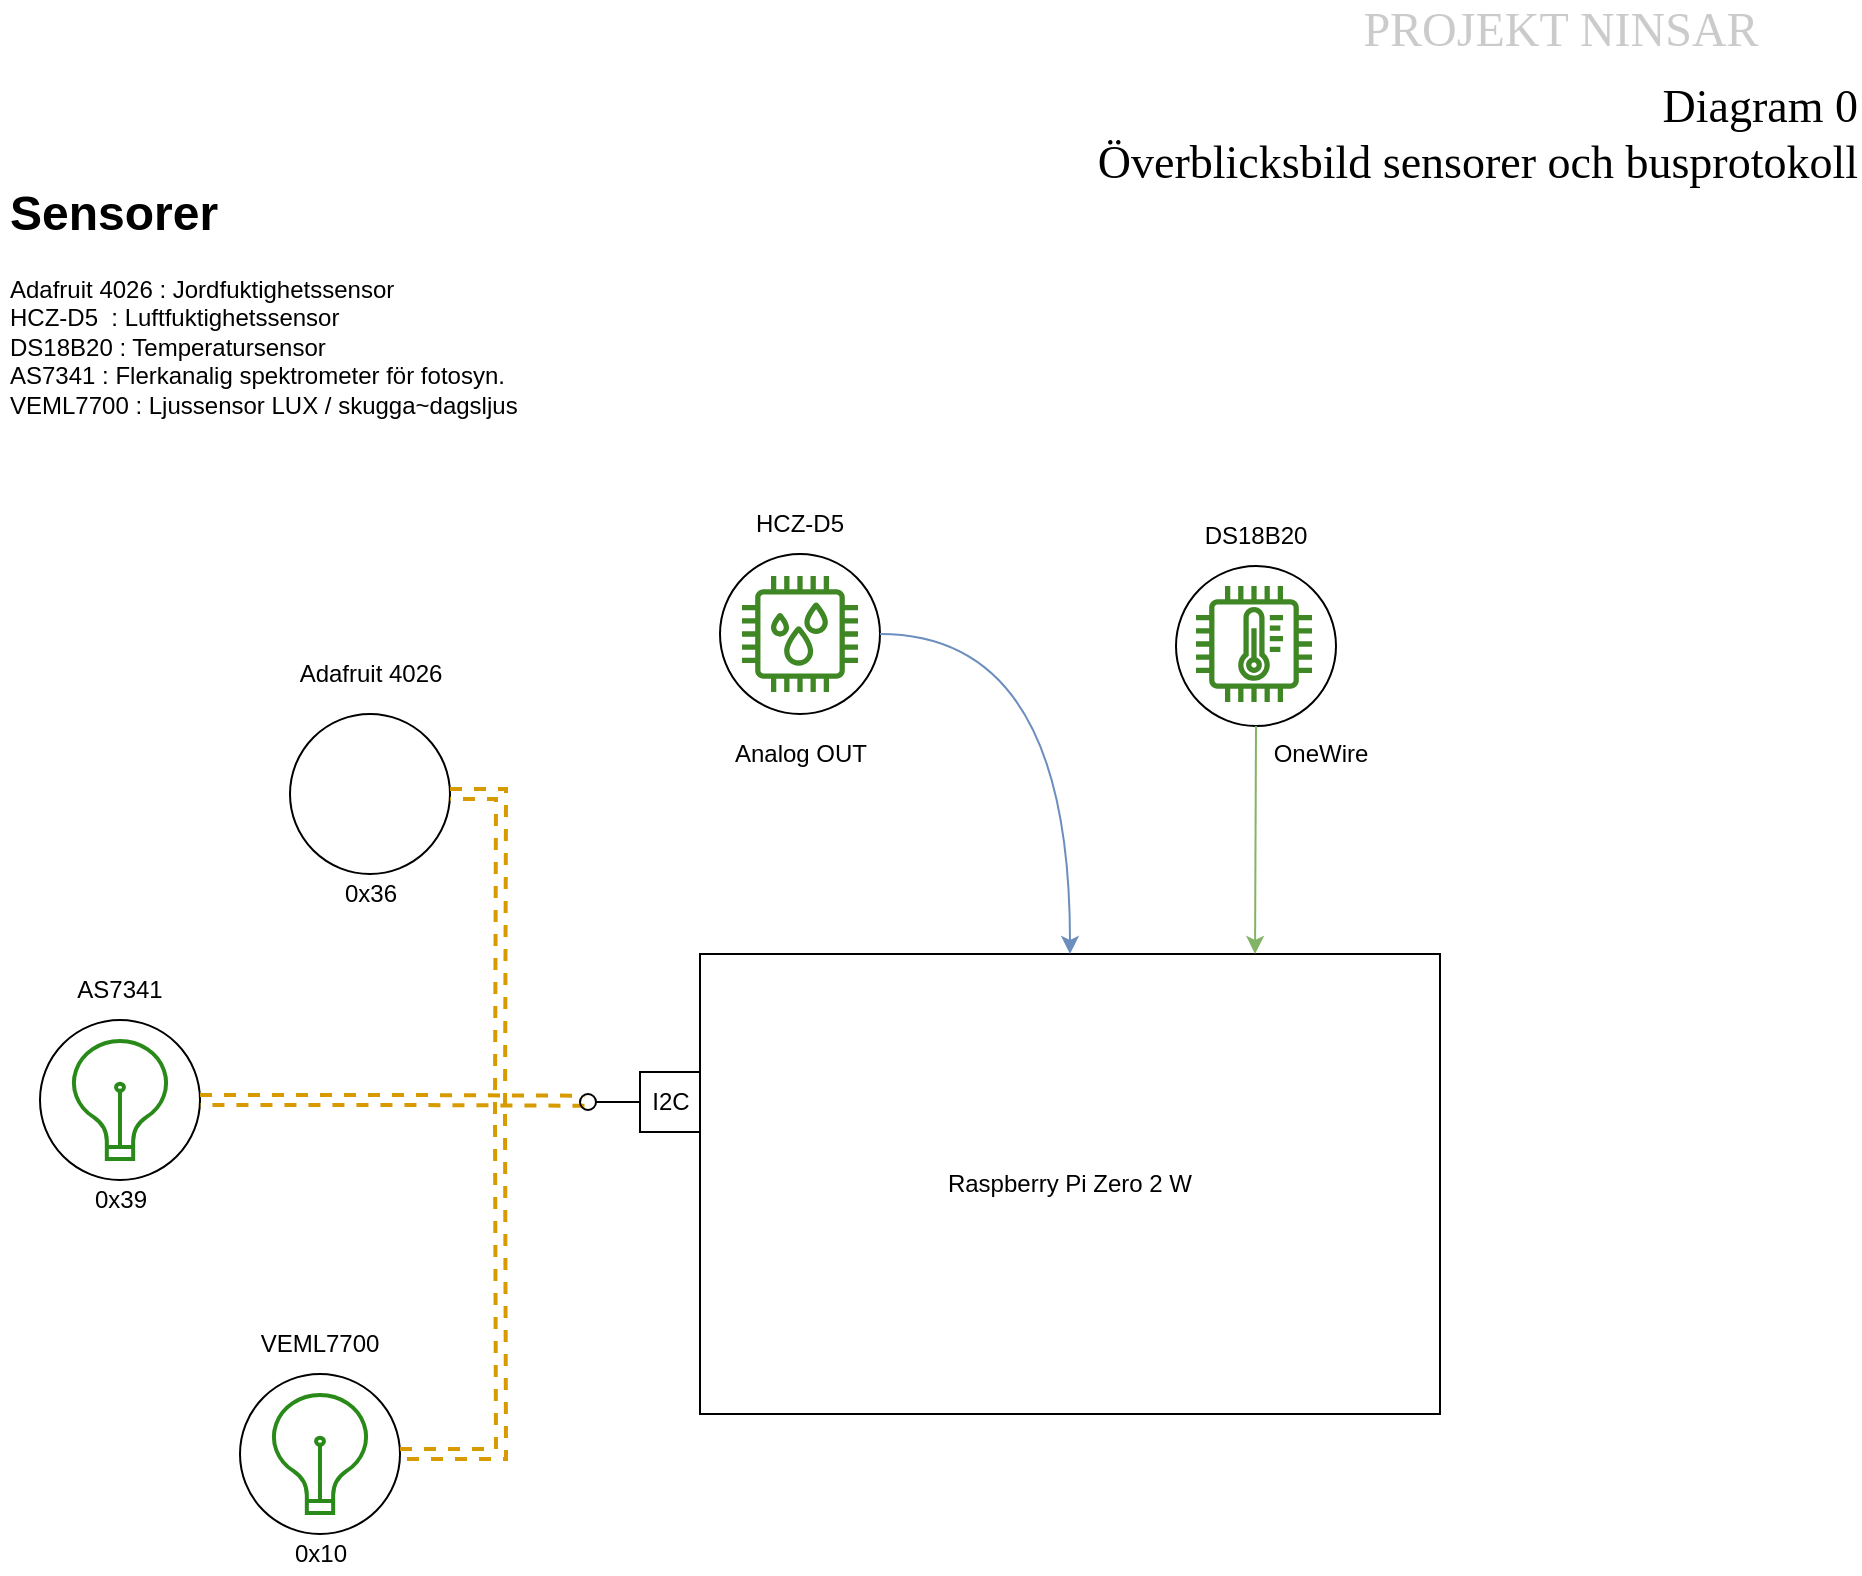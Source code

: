 <mxfile version="16.5.6" type="device"><diagram id="gEe9tQm8KMH7TBwudZ3w" name="Page-1"><mxGraphModel dx="1318" dy="1121" grid="1" gridSize="10" guides="1" tooltips="1" connect="1" arrows="1" fold="1" page="1" pageScale="1" pageWidth="1100" pageHeight="850" math="0" shadow="0"><root><mxCell id="0"/><mxCell id="1" parent="0"/><mxCell id="FkRZ4nTErLVcASbdc4rM-18" value="" style="group" vertex="1" connectable="0" parent="1"><mxGeometry x="748" y="266" width="80" height="110" as="geometry"/></mxCell><mxCell id="FkRZ4nTErLVcASbdc4rM-8" value="" style="group" vertex="1" connectable="0" parent="FkRZ4nTErLVcASbdc4rM-18"><mxGeometry y="30" width="80" height="80" as="geometry"/></mxCell><mxCell id="FkRZ4nTErLVcASbdc4rM-7" value="" style="ellipse;whiteSpace=wrap;html=1;aspect=fixed;" vertex="1" parent="FkRZ4nTErLVcASbdc4rM-8"><mxGeometry width="80" height="80" as="geometry"/></mxCell><mxCell id="FkRZ4nTErLVcASbdc4rM-2" value="" style="sketch=0;outlineConnect=0;fontColor=#232F3E;gradientColor=none;fillColor=#3F8624;strokeColor=none;dashed=0;verticalLabelPosition=bottom;verticalAlign=top;align=center;html=1;fontSize=12;fontStyle=0;aspect=fixed;pointerEvents=1;shape=mxgraph.aws4.iot_thing_temperature_sensor;" vertex="1" parent="FkRZ4nTErLVcASbdc4rM-8"><mxGeometry x="10" y="10" width="58" height="58" as="geometry"/></mxCell><mxCell id="FkRZ4nTErLVcASbdc4rM-17" value="DS18B20" style="text;html=1;strokeColor=none;fillColor=none;align=center;verticalAlign=middle;whiteSpace=wrap;rounded=0;" vertex="1" parent="FkRZ4nTErLVcASbdc4rM-18"><mxGeometry x="10" width="60" height="30" as="geometry"/></mxCell><mxCell id="FkRZ4nTErLVcASbdc4rM-20" value="" style="group" vertex="1" connectable="0" parent="1"><mxGeometry x="520" y="260" width="80" height="110" as="geometry"/></mxCell><mxCell id="FkRZ4nTErLVcASbdc4rM-9" value="" style="group" vertex="1" connectable="0" parent="FkRZ4nTErLVcASbdc4rM-20"><mxGeometry y="30" width="80" height="80" as="geometry"/></mxCell><mxCell id="FkRZ4nTErLVcASbdc4rM-6" value="" style="ellipse;whiteSpace=wrap;html=1;aspect=fixed;" vertex="1" parent="FkRZ4nTErLVcASbdc4rM-9"><mxGeometry width="80" height="80" as="geometry"/></mxCell><mxCell id="FkRZ4nTErLVcASbdc4rM-1" value="" style="sketch=0;outlineConnect=0;fontColor=#232F3E;gradientColor=none;fillColor=#3F8624;strokeColor=none;dashed=0;verticalLabelPosition=bottom;verticalAlign=top;align=center;html=1;fontSize=12;fontStyle=0;aspect=fixed;pointerEvents=1;shape=mxgraph.aws4.iot_thing_humidity_sensor;" vertex="1" parent="FkRZ4nTErLVcASbdc4rM-9"><mxGeometry x="11" y="11" width="58" height="58" as="geometry"/></mxCell><mxCell id="FkRZ4nTErLVcASbdc4rM-19" value="HCZ-D5" style="text;html=1;strokeColor=none;fillColor=none;align=center;verticalAlign=middle;whiteSpace=wrap;rounded=0;" vertex="1" parent="FkRZ4nTErLVcASbdc4rM-20"><mxGeometry x="10" width="60" height="30" as="geometry"/></mxCell><mxCell id="FkRZ4nTErLVcASbdc4rM-22" value="" style="group" vertex="1" connectable="0" parent="1"><mxGeometry x="180" y="493" width="80" height="110" as="geometry"/></mxCell><mxCell id="FkRZ4nTErLVcASbdc4rM-10" value="" style="group" vertex="1" connectable="0" parent="FkRZ4nTErLVcASbdc4rM-22"><mxGeometry y="30" width="80" height="80" as="geometry"/></mxCell><mxCell id="FkRZ4nTErLVcASbdc4rM-11" value="" style="ellipse;whiteSpace=wrap;html=1;aspect=fixed;" vertex="1" parent="FkRZ4nTErLVcASbdc4rM-10"><mxGeometry width="80" height="80" as="geometry"/></mxCell><mxCell id="FkRZ4nTErLVcASbdc4rM-15" value="" style="html=1;verticalLabelPosition=bottom;align=center;labelBackgroundColor=#ffffff;verticalAlign=top;strokeWidth=2;strokeColor=#298A1A;shadow=0;dashed=0;shape=mxgraph.ios7.icons.lightbulb;container=1;" vertex="1" parent="FkRZ4nTErLVcASbdc4rM-10"><mxGeometry x="15" y="10.5" width="50" height="59" as="geometry"/></mxCell><mxCell id="FkRZ4nTErLVcASbdc4rM-21" value="AS7341" style="text;html=1;strokeColor=none;fillColor=none;align=center;verticalAlign=middle;whiteSpace=wrap;rounded=0;" vertex="1" parent="FkRZ4nTErLVcASbdc4rM-22"><mxGeometry x="10" width="60" height="30" as="geometry"/></mxCell><mxCell id="FkRZ4nTErLVcASbdc4rM-26" value="" style="group" vertex="1" connectable="0" parent="1"><mxGeometry x="300" y="340" width="90" height="110" as="geometry"/></mxCell><mxCell id="FkRZ4nTErLVcASbdc4rM-44" value="" style="group" vertex="1" connectable="0" parent="FkRZ4nTErLVcASbdc4rM-26"><mxGeometry width="90" height="110" as="geometry"/></mxCell><mxCell id="FkRZ4nTErLVcASbdc4rM-24" value="" style="ellipse;whiteSpace=wrap;html=1;aspect=fixed;strokeColor=#000000;" vertex="1" parent="FkRZ4nTErLVcASbdc4rM-44"><mxGeometry x="5" y="30" width="80" height="80" as="geometry"/></mxCell><mxCell id="FkRZ4nTErLVcASbdc4rM-25" value="Adafruit 4026" style="text;html=1;align=center;verticalAlign=middle;resizable=0;points=[];autosize=1;strokeColor=none;fillColor=none;" vertex="1" parent="FkRZ4nTErLVcASbdc4rM-44"><mxGeometry width="90" height="20" as="geometry"/></mxCell><mxCell id="FkRZ4nTErLVcASbdc4rM-43" value="" style="shape=image;html=1;verticalAlign=top;verticalLabelPosition=bottom;labelBackgroundColor=#ffffff;imageAspect=0;aspect=fixed;image=https://cdn4.iconfinder.com/data/icons/essential-part-3/32/259-Water-128.png;strokeColor=#000000;imageBorder=none;" vertex="1" parent="FkRZ4nTErLVcASbdc4rM-44"><mxGeometry x="25" y="50" width="40" height="40" as="geometry"/></mxCell><mxCell id="FkRZ4nTErLVcASbdc4rM-27" value="&lt;h1&gt;Sensorer&lt;/h1&gt;&lt;div&gt;Adafruit 4026 : Jordfuktighetssensor&lt;/div&gt;&lt;div&gt;HCZ-D5&amp;nbsp; : Luftfuktighetssensor&lt;/div&gt;&lt;div&gt;DS18B20 : Temperatursensor&lt;/div&gt;&lt;div&gt;AS7341 : Flerkanalig spektrometer för fotosyn.&lt;/div&gt;&lt;div&gt;VEML7700 : Ljussensor LUX / skugga~dagsljus&lt;/div&gt;" style="text;html=1;strokeColor=none;fillColor=none;spacing=5;spacingTop=-20;whiteSpace=wrap;overflow=hidden;rounded=0;" vertex="1" parent="1"><mxGeometry x="160" y="100" width="280" height="140" as="geometry"/></mxCell><mxCell id="FkRZ4nTErLVcASbdc4rM-28" value="" style="group" vertex="1" connectable="0" parent="1"><mxGeometry x="280" y="670" width="80" height="110" as="geometry"/></mxCell><mxCell id="FkRZ4nTErLVcASbdc4rM-29" value="" style="group" vertex="1" connectable="0" parent="FkRZ4nTErLVcASbdc4rM-28"><mxGeometry y="30" width="80" height="80" as="geometry"/></mxCell><mxCell id="FkRZ4nTErLVcASbdc4rM-30" value="" style="ellipse;whiteSpace=wrap;html=1;aspect=fixed;" vertex="1" parent="FkRZ4nTErLVcASbdc4rM-29"><mxGeometry width="80" height="80" as="geometry"/></mxCell><mxCell id="FkRZ4nTErLVcASbdc4rM-31" value="" style="html=1;verticalLabelPosition=bottom;align=center;labelBackgroundColor=#ffffff;verticalAlign=top;strokeWidth=2;strokeColor=#298A1A;shadow=0;dashed=0;shape=mxgraph.ios7.icons.lightbulb;container=1;" vertex="1" parent="FkRZ4nTErLVcASbdc4rM-29"><mxGeometry x="15" y="10.5" width="50" height="59" as="geometry"/></mxCell><mxCell id="FkRZ4nTErLVcASbdc4rM-32" value="VEML7700" style="text;html=1;strokeColor=none;fillColor=none;align=center;verticalAlign=middle;whiteSpace=wrap;rounded=0;" vertex="1" parent="FkRZ4nTErLVcASbdc4rM-28"><mxGeometry x="10" width="60" height="30" as="geometry"/></mxCell><mxCell id="FkRZ4nTErLVcASbdc4rM-33" value="" style="group" vertex="1" connectable="0" parent="1"><mxGeometry x="510" y="490" width="370" height="230" as="geometry"/></mxCell><mxCell id="FkRZ4nTErLVcASbdc4rM-5" value="Raspberry Pi Zero 2 W" style="rounded=0;whiteSpace=wrap;html=1;" vertex="1" parent="FkRZ4nTErLVcASbdc4rM-33"><mxGeometry width="370" height="230" as="geometry"/></mxCell><mxCell id="FkRZ4nTErLVcASbdc4rM-4" value="" style="shape=image;html=1;verticalAlign=top;verticalLabelPosition=bottom;labelBackgroundColor=#ffffff;imageAspect=0;aspect=fixed;image=https://cdn1.iconfinder.com/data/icons/fruit-136/64/Fruit_iconfree_Filled_Outline_raspberry-healthy-organic-food-fruit_icon-128.png" vertex="1" parent="FkRZ4nTErLVcASbdc4rM-33"><mxGeometry x="270" y="81" width="68" height="68" as="geometry"/></mxCell><mxCell id="FkRZ4nTErLVcASbdc4rM-34" style="edgeStyle=elbowEdgeStyle;rounded=0;orthogonalLoop=1;jettySize=auto;html=1;exitX=1;exitY=0.5;exitDx=0;exitDy=0;shape=link;dashed=1;strokeWidth=2;entryX=0.721;entryY=0.42;entryDx=0;entryDy=0;entryPerimeter=0;fillColor=#ffe6cc;strokeColor=#d79b00;" edge="1" parent="1" source="FkRZ4nTErLVcASbdc4rM-11" target="FkRZ4nTErLVcASbdc4rM-40"><mxGeometry relative="1" as="geometry"><mxPoint x="440" y="570" as="targetPoint"/><Array as="points"><mxPoint x="361" y="563"/></Array></mxGeometry></mxCell><mxCell id="FkRZ4nTErLVcASbdc4rM-37" style="edgeStyle=orthogonalEdgeStyle;rounded=0;orthogonalLoop=1;jettySize=auto;html=1;shape=link;dashed=1;strokeWidth=2;fillColor=#ffe6cc;strokeColor=#d79b00;" edge="1" parent="1" source="FkRZ4nTErLVcASbdc4rM-24"><mxGeometry relative="1" as="geometry"><mxPoint x="410" y="570" as="targetPoint"/></mxGeometry></mxCell><mxCell id="FkRZ4nTErLVcASbdc4rM-38" value="" style="html=1;rounded=0;strokeColor=#000000;" vertex="1" parent="1"><mxGeometry x="480" y="549" width="30" height="30" as="geometry"/></mxCell><mxCell id="FkRZ4nTErLVcASbdc4rM-39" value="" style="endArrow=none;html=1;rounded=0;align=center;verticalAlign=top;endFill=0;labelBackgroundColor=none;endSize=2;" edge="1" source="FkRZ4nTErLVcASbdc4rM-38" target="FkRZ4nTErLVcASbdc4rM-40" parent="1"><mxGeometry relative="1" as="geometry"/></mxCell><mxCell id="FkRZ4nTErLVcASbdc4rM-40" value="" style="ellipse;html=1;fontSize=11;align=center;fillColor=none;points=[];aspect=fixed;resizable=0;verticalAlign=bottom;labelPosition=center;verticalLabelPosition=top;flipH=1;strokeColor=#000000;" vertex="1" parent="1"><mxGeometry x="450" y="560" width="8" height="8" as="geometry"/></mxCell><mxCell id="FkRZ4nTErLVcASbdc4rM-41" value="I2C" style="text;html=1;align=center;verticalAlign=middle;resizable=0;points=[];autosize=1;strokeColor=none;fillColor=none;" vertex="1" parent="1"><mxGeometry x="480" y="554" width="30" height="20" as="geometry"/></mxCell><mxCell id="FkRZ4nTErLVcASbdc4rM-45" style="edgeStyle=orthogonalEdgeStyle;rounded=0;orthogonalLoop=1;jettySize=auto;html=1;exitX=1;exitY=0.5;exitDx=0;exitDy=0;dashed=1;strokeWidth=2;shape=link;fillColor=#ffe6cc;strokeColor=#d79b00;" edge="1" parent="1" source="FkRZ4nTErLVcASbdc4rM-30"><mxGeometry relative="1" as="geometry"><mxPoint x="410" y="570" as="targetPoint"/></mxGeometry></mxCell><mxCell id="FkRZ4nTErLVcASbdc4rM-48" value="0x36" style="text;html=1;align=center;verticalAlign=middle;resizable=0;points=[];autosize=1;strokeColor=none;fillColor=none;" vertex="1" parent="1"><mxGeometry x="325" y="450" width="40" height="20" as="geometry"/></mxCell><mxCell id="FkRZ4nTErLVcASbdc4rM-49" value="0x39" style="text;html=1;align=center;verticalAlign=middle;resizable=0;points=[];autosize=1;strokeColor=none;fillColor=none;" vertex="1" parent="1"><mxGeometry x="200" y="603" width="40" height="20" as="geometry"/></mxCell><mxCell id="FkRZ4nTErLVcASbdc4rM-50" value="0x10" style="text;html=1;align=center;verticalAlign=middle;resizable=0;points=[];autosize=1;strokeColor=none;fillColor=none;" vertex="1" parent="1"><mxGeometry x="300" y="780" width="40" height="20" as="geometry"/></mxCell><mxCell id="FkRZ4nTErLVcASbdc4rM-51" value="Analog OUT" style="text;html=1;align=center;verticalAlign=middle;resizable=0;points=[];autosize=1;strokeColor=none;fillColor=none;" vertex="1" parent="1"><mxGeometry x="520" y="380" width="80" height="20" as="geometry"/></mxCell><mxCell id="FkRZ4nTErLVcASbdc4rM-52" value="OneWire" style="text;html=1;align=center;verticalAlign=middle;resizable=0;points=[];autosize=1;strokeColor=none;fillColor=none;" vertex="1" parent="1"><mxGeometry x="790" y="380" width="60" height="20" as="geometry"/></mxCell><mxCell id="FkRZ4nTErLVcASbdc4rM-53" style="rounded=1;orthogonalLoop=1;jettySize=auto;html=1;exitX=0.5;exitY=1;exitDx=0;exitDy=0;entryX=0.75;entryY=0;entryDx=0;entryDy=0;strokeWidth=1;edgeStyle=orthogonalEdgeStyle;elbow=vertical;curved=1;fillColor=#d5e8d4;strokeColor=#82b366;" edge="1" parent="1" source="FkRZ4nTErLVcASbdc4rM-7" target="FkRZ4nTErLVcASbdc4rM-5"><mxGeometry relative="1" as="geometry"/></mxCell><mxCell id="FkRZ4nTErLVcASbdc4rM-54" style="edgeStyle=orthogonalEdgeStyle;curved=1;rounded=1;orthogonalLoop=1;jettySize=auto;html=1;exitX=1;exitY=0.5;exitDx=0;exitDy=0;entryX=0.5;entryY=0;entryDx=0;entryDy=0;strokeWidth=1;elbow=vertical;fillColor=#dae8fc;strokeColor=#6c8ebf;" edge="1" parent="1" source="FkRZ4nTErLVcASbdc4rM-6" target="FkRZ4nTErLVcASbdc4rM-5"><mxGeometry relative="1" as="geometry"/></mxCell><mxCell id="FkRZ4nTErLVcASbdc4rM-55" value="&lt;div&gt;&lt;span style=&quot;font-size: 23px&quot;&gt;&lt;font face=&quot;Source Sans Pro&quot; data-font-src=&quot;https://fonts.googleapis.com/css?family=Source+Sans+Pro&quot;&gt;Diagram 0&lt;/font&gt;&lt;/span&gt;&lt;/div&gt;&lt;font style=&quot;font-size: 23px&quot; face=&quot;Source Sans Pro&quot; data-font-src=&quot;https://fonts.googleapis.com/css?family=Source+Sans+Pro&quot;&gt;&lt;div&gt;&lt;span&gt;Överblicksbild sensorer och busprotokoll&lt;/span&gt;&lt;/div&gt;&lt;/font&gt;" style="text;html=1;align=right;verticalAlign=middle;resizable=0;points=[];autosize=1;strokeColor=none;fillColor=none;strokeWidth=1;" vertex="1" parent="1"><mxGeometry x="680" y="60" width="410" height="40" as="geometry"/></mxCell><mxCell id="FkRZ4nTErLVcASbdc4rM-56" value="PROJEKT NINSAR" style="text;align=center;verticalAlign=middle;resizable=0;points=[];autosize=1;strokeColor=none;fillColor=none;opacity=40;html=1;fontFamily=Rubik Mono One;fontSource=https%3A%2F%2Ffonts.googleapis.com%2Fcss%3Ffamily%3DRubik%2BMono%2BOne;fontSize=24;labelBorderColor=none;textOpacity=20;" vertex="1" parent="1"><mxGeometry x="790" y="13" width="300" height="30" as="geometry"/></mxCell></root></mxGraphModel></diagram></mxfile>
